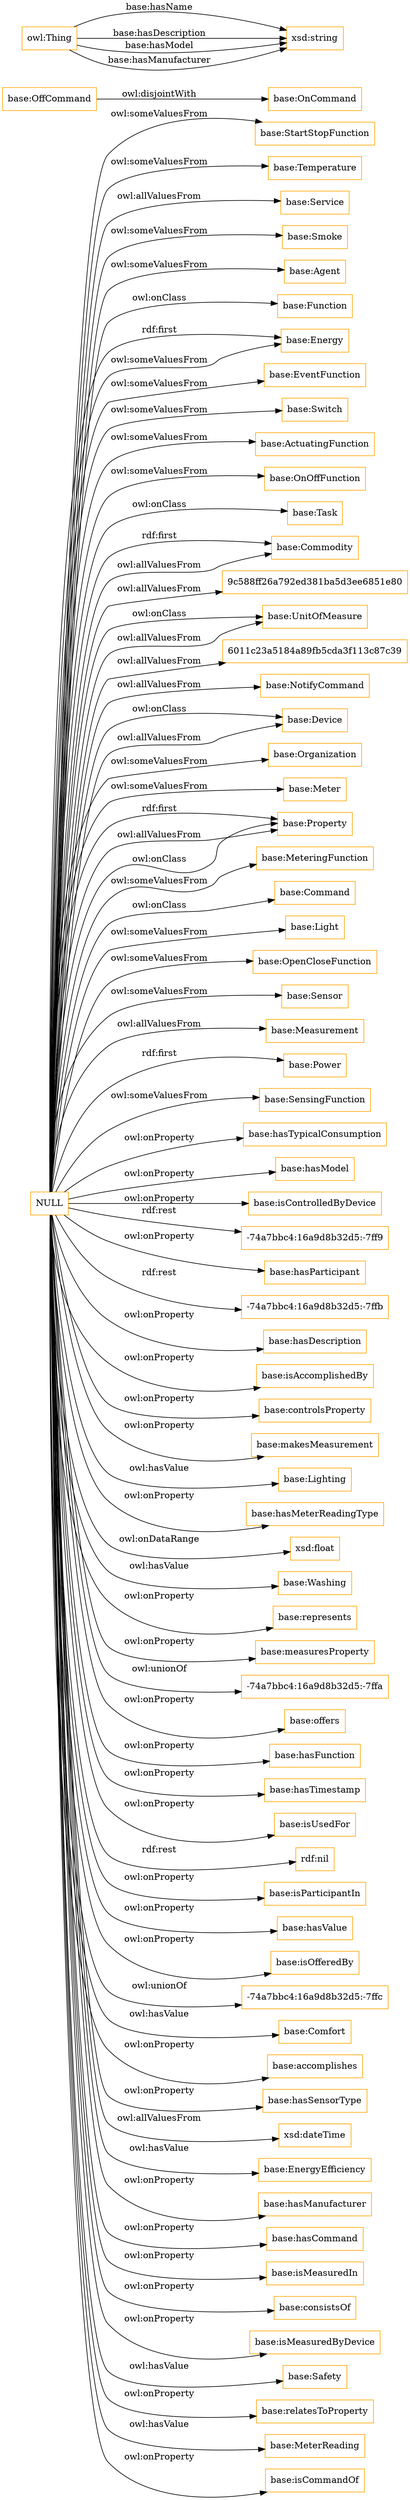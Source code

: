 digraph ar2dtool_diagram { 
rankdir=LR;
size="1501"
node [shape = rectangle, color="orange"]; "base:StartStopFunction" "base:Temperature" "base:Service" "base:Smoke" "base:Agent" "base:Function" "base:Energy" "base:EventFunction" "base:Switch" "base:ActuatingFunction" "base:OnOffFunction" "base:Task" "base:Commodity" "9c588ff26a792ed381ba5d3ee6851e80" "base:UnitOfMeasure" "6011c23a5184a89fb5cda3f113c87c39" "base:NotifyCommand" "base:Device" "base:Organization" "base:Meter" "base:OffCommand" "base:Property" "base:MeteringFunction" "base:Command" "base:Light" "base:OpenCloseFunction" "base:Sensor" "base:OnCommand" "base:Measurement" "base:Power" "base:SensingFunction" ; /*classes style*/
	"base:OffCommand" -> "base:OnCommand" [ label = "owl:disjointWith" ];
	"NULL" -> "base:hasTypicalConsumption" [ label = "owl:onProperty" ];
	"NULL" -> "base:hasModel" [ label = "owl:onProperty" ];
	"NULL" -> "base:Meter" [ label = "owl:someValuesFrom" ];
	"NULL" -> "base:isControlledByDevice" [ label = "owl:onProperty" ];
	"NULL" -> "base:Measurement" [ label = "owl:allValuesFrom" ];
	"NULL" -> "base:OnOffFunction" [ label = "owl:someValuesFrom" ];
	"NULL" -> "-74a7bbc4:16a9d8b32d5:-7ff9" [ label = "rdf:rest" ];
	"NULL" -> "base:Task" [ label = "owl:onClass" ];
	"NULL" -> "base:hasParticipant" [ label = "owl:onProperty" ];
	"NULL" -> "base:StartStopFunction" [ label = "owl:someValuesFrom" ];
	"NULL" -> "base:Sensor" [ label = "owl:someValuesFrom" ];
	"NULL" -> "-74a7bbc4:16a9d8b32d5:-7ffb" [ label = "rdf:rest" ];
	"NULL" -> "base:hasDescription" [ label = "owl:onProperty" ];
	"NULL" -> "base:isAccomplishedBy" [ label = "owl:onProperty" ];
	"NULL" -> "base:controlsProperty" [ label = "owl:onProperty" ];
	"NULL" -> "base:makesMeasurement" [ label = "owl:onProperty" ];
	"NULL" -> "base:Lighting" [ label = "owl:hasValue" ];
	"NULL" -> "base:hasMeterReadingType" [ label = "owl:onProperty" ];
	"NULL" -> "base:Temperature" [ label = "owl:someValuesFrom" ];
	"NULL" -> "xsd:float" [ label = "owl:onDataRange" ];
	"NULL" -> "base:Property" [ label = "rdf:first" ];
	"NULL" -> "base:Property" [ label = "owl:allValuesFrom" ];
	"NULL" -> "base:Washing" [ label = "owl:hasValue" ];
	"NULL" -> "base:OpenCloseFunction" [ label = "owl:someValuesFrom" ];
	"NULL" -> "base:represents" [ label = "owl:onProperty" ];
	"NULL" -> "base:Light" [ label = "owl:someValuesFrom" ];
	"NULL" -> "base:measuresProperty" [ label = "owl:onProperty" ];
	"NULL" -> "9c588ff26a792ed381ba5d3ee6851e80" [ label = "owl:allValuesFrom" ];
	"NULL" -> "-74a7bbc4:16a9d8b32d5:-7ffa" [ label = "owl:unionOf" ];
	"NULL" -> "base:offers" [ label = "owl:onProperty" ];
	"NULL" -> "base:hasFunction" [ label = "owl:onProperty" ];
	"NULL" -> "base:Energy" [ label = "rdf:first" ];
	"NULL" -> "base:hasTimestamp" [ label = "owl:onProperty" ];
	"NULL" -> "base:EventFunction" [ label = "owl:someValuesFrom" ];
	"NULL" -> "base:Command" [ label = "owl:onClass" ];
	"NULL" -> "base:Switch" [ label = "owl:someValuesFrom" ];
	"NULL" -> "base:SensingFunction" [ label = "owl:someValuesFrom" ];
	"NULL" -> "base:isUsedFor" [ label = "owl:onProperty" ];
	"NULL" -> "base:Device" [ label = "owl:onClass" ];
	"NULL" -> "rdf:nil" [ label = "rdf:rest" ];
	"NULL" -> "base:isParticipantIn" [ label = "owl:onProperty" ];
	"NULL" -> "base:Smoke" [ label = "owl:someValuesFrom" ];
	"NULL" -> "base:Energy" [ label = "owl:someValuesFrom" ];
	"NULL" -> "6011c23a5184a89fb5cda3f113c87c39" [ label = "owl:allValuesFrom" ];
	"NULL" -> "base:Function" [ label = "owl:onClass" ];
	"NULL" -> "base:Service" [ label = "owl:allValuesFrom" ];
	"NULL" -> "base:ActuatingFunction" [ label = "owl:someValuesFrom" ];
	"NULL" -> "base:Commodity" [ label = "rdf:first" ];
	"NULL" -> "base:NotifyCommand" [ label = "owl:allValuesFrom" ];
	"NULL" -> "base:hasValue" [ label = "owl:onProperty" ];
	"NULL" -> "base:isOfferedBy" [ label = "owl:onProperty" ];
	"NULL" -> "-74a7bbc4:16a9d8b32d5:-7ffc" [ label = "owl:unionOf" ];
	"NULL" -> "base:Comfort" [ label = "owl:hasValue" ];
	"NULL" -> "base:UnitOfMeasure" [ label = "owl:onClass" ];
	"NULL" -> "base:accomplishes" [ label = "owl:onProperty" ];
	"NULL" -> "base:Property" [ label = "owl:onClass" ];
	"NULL" -> "base:hasSensorType" [ label = "owl:onProperty" ];
	"NULL" -> "xsd:dateTime" [ label = "owl:allValuesFrom" ];
	"NULL" -> "base:EnergyEfficiency" [ label = "owl:hasValue" ];
	"NULL" -> "base:hasManufacturer" [ label = "owl:onProperty" ];
	"NULL" -> "base:hasCommand" [ label = "owl:onProperty" ];
	"NULL" -> "base:isMeasuredIn" [ label = "owl:onProperty" ];
	"NULL" -> "base:consistsOf" [ label = "owl:onProperty" ];
	"NULL" -> "base:isMeasuredByDevice" [ label = "owl:onProperty" ];
	"NULL" -> "base:Power" [ label = "rdf:first" ];
	"NULL" -> "base:MeteringFunction" [ label = "owl:someValuesFrom" ];
	"NULL" -> "base:Commodity" [ label = "owl:allValuesFrom" ];
	"NULL" -> "base:Safety" [ label = "owl:hasValue" ];
	"NULL" -> "base:Device" [ label = "owl:allValuesFrom" ];
	"NULL" -> "base:relatesToProperty" [ label = "owl:onProperty" ];
	"NULL" -> "base:UnitOfMeasure" [ label = "owl:allValuesFrom" ];
	"NULL" -> "base:Agent" [ label = "owl:someValuesFrom" ];
	"NULL" -> "base:MeterReading" [ label = "owl:hasValue" ];
	"NULL" -> "base:Organization" [ label = "owl:someValuesFrom" ];
	"NULL" -> "base:isCommandOf" [ label = "owl:onProperty" ];
	"owl:Thing" -> "xsd:string" [ label = "base:hasName" ];
	"owl:Thing" -> "xsd:string" [ label = "base:hasDescription" ];
	"owl:Thing" -> "xsd:string" [ label = "base:hasModel" ];
	"owl:Thing" -> "xsd:string" [ label = "base:hasManufacturer" ];

}
